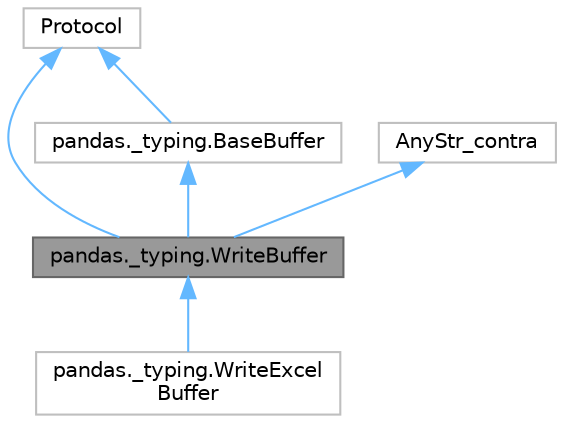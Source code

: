 digraph "pandas._typing.WriteBuffer"
{
 // LATEX_PDF_SIZE
  bgcolor="transparent";
  edge [fontname=Helvetica,fontsize=10,labelfontname=Helvetica,labelfontsize=10];
  node [fontname=Helvetica,fontsize=10,shape=box,height=0.2,width=0.4];
  Node1 [id="Node000001",label="pandas._typing.WriteBuffer",height=0.2,width=0.4,color="gray40", fillcolor="grey60", style="filled", fontcolor="black",tooltip=" "];
  Node2 -> Node1 [id="edge1_Node000001_Node000002",dir="back",color="steelblue1",style="solid",tooltip=" "];
  Node2 [id="Node000002",label="pandas._typing.BaseBuffer",height=0.2,width=0.4,color="grey75", fillcolor="white", style="filled",URL="$d5/d62/classpandas_1_1__typing_1_1BaseBuffer.html",tooltip=" "];
  Node3 -> Node2 [id="edge2_Node000002_Node000003",dir="back",color="steelblue1",style="solid",tooltip=" "];
  Node3 [id="Node000003",label="Protocol",height=0.2,width=0.4,color="grey75", fillcolor="white", style="filled",URL="$d4/d18/classProtocol.html",tooltip=" "];
  Node3 -> Node1 [id="edge3_Node000001_Node000003",dir="back",color="steelblue1",style="solid",tooltip=" "];
  Node4 -> Node1 [id="edge4_Node000001_Node000004",dir="back",color="steelblue1",style="solid",tooltip=" "];
  Node4 [id="Node000004",label="AnyStr_contra",height=0.2,width=0.4,color="grey75", fillcolor="white", style="filled",URL="$d9/d62/classAnyStr__contra.html",tooltip=" "];
  Node1 -> Node5 [id="edge5_Node000001_Node000005",dir="back",color="steelblue1",style="solid",tooltip=" "];
  Node5 [id="Node000005",label="pandas._typing.WriteExcel\lBuffer",height=0.2,width=0.4,color="grey75", fillcolor="white", style="filled",URL="$da/d81/classpandas_1_1__typing_1_1WriteExcelBuffer.html",tooltip=" "];
}
